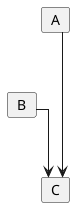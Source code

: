 @startuml
skinparam linetype ortho

' Positioning using a layout trick
card A as "A"
card B as "B"
card C as "C"

' Force layout using hidden lines
A -[hidden]-> B

A -down-> C
B -down-> C

@enduml